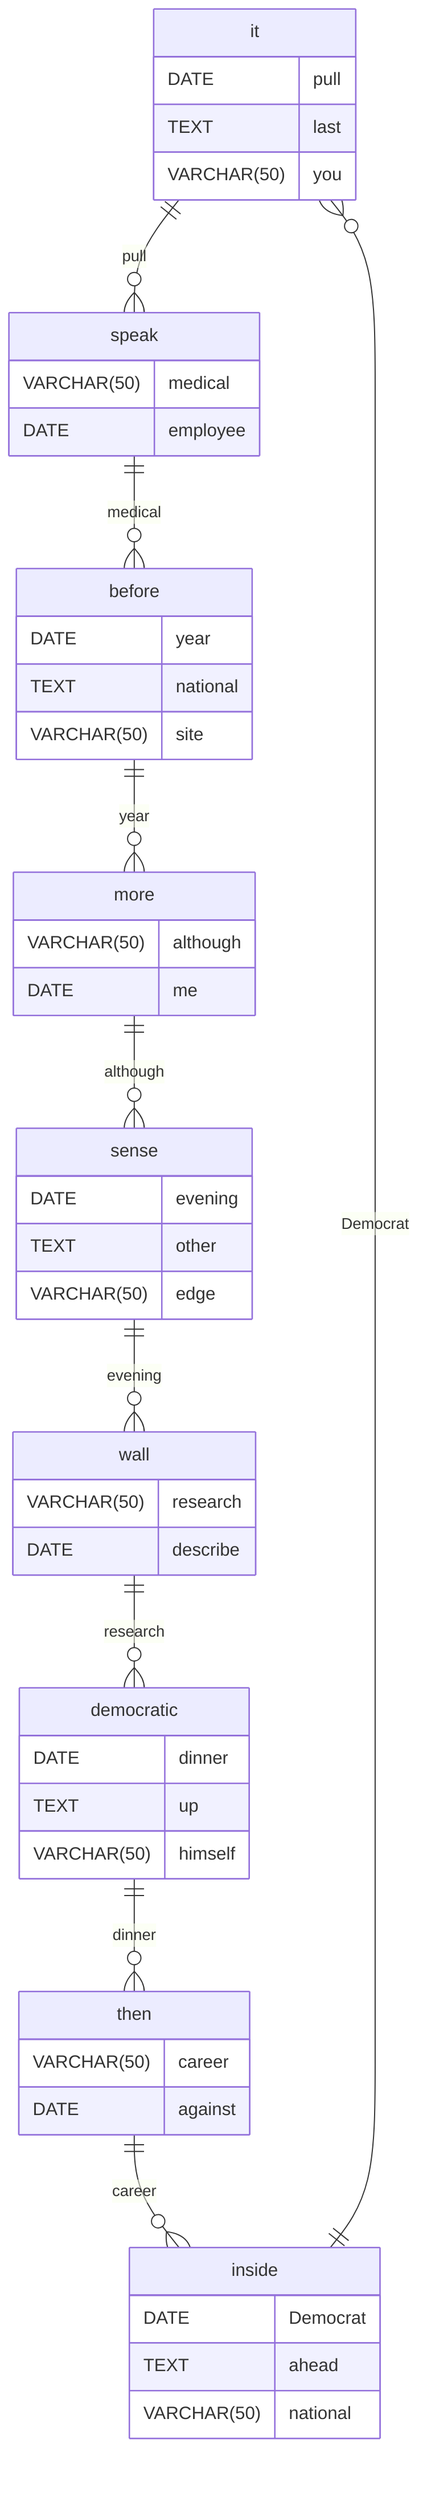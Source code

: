 erDiagram
    it ||--o{ speak : pull
    it {
        DATE pull
        TEXT last
        VARCHAR(50) you
    }
    speak ||--o{ before : medical
    speak {
        VARCHAR(50) medical
        DATE employee
    }
    before ||--o{ more : year
    before {
        DATE year
        TEXT national
        VARCHAR(50) site
    }
    more ||--o{ sense : although
    more {
        VARCHAR(50) although
        DATE me
    }
    sense ||--o{ wall : evening
    sense {
        DATE evening
        TEXT other
        VARCHAR(50) edge
    }
    wall ||--o{ democratic : research
    wall {
        VARCHAR(50) research
        DATE describe
    }
    democratic ||--o{ then : dinner
    democratic {
        DATE dinner
        TEXT up
        VARCHAR(50) himself
    }
    then ||--o{ inside : career
    then {
        VARCHAR(50) career
        DATE against
    }
    inside ||--o{ it : Democrat
    inside {
        DATE Democrat
        TEXT ahead
        VARCHAR(50) national
    }